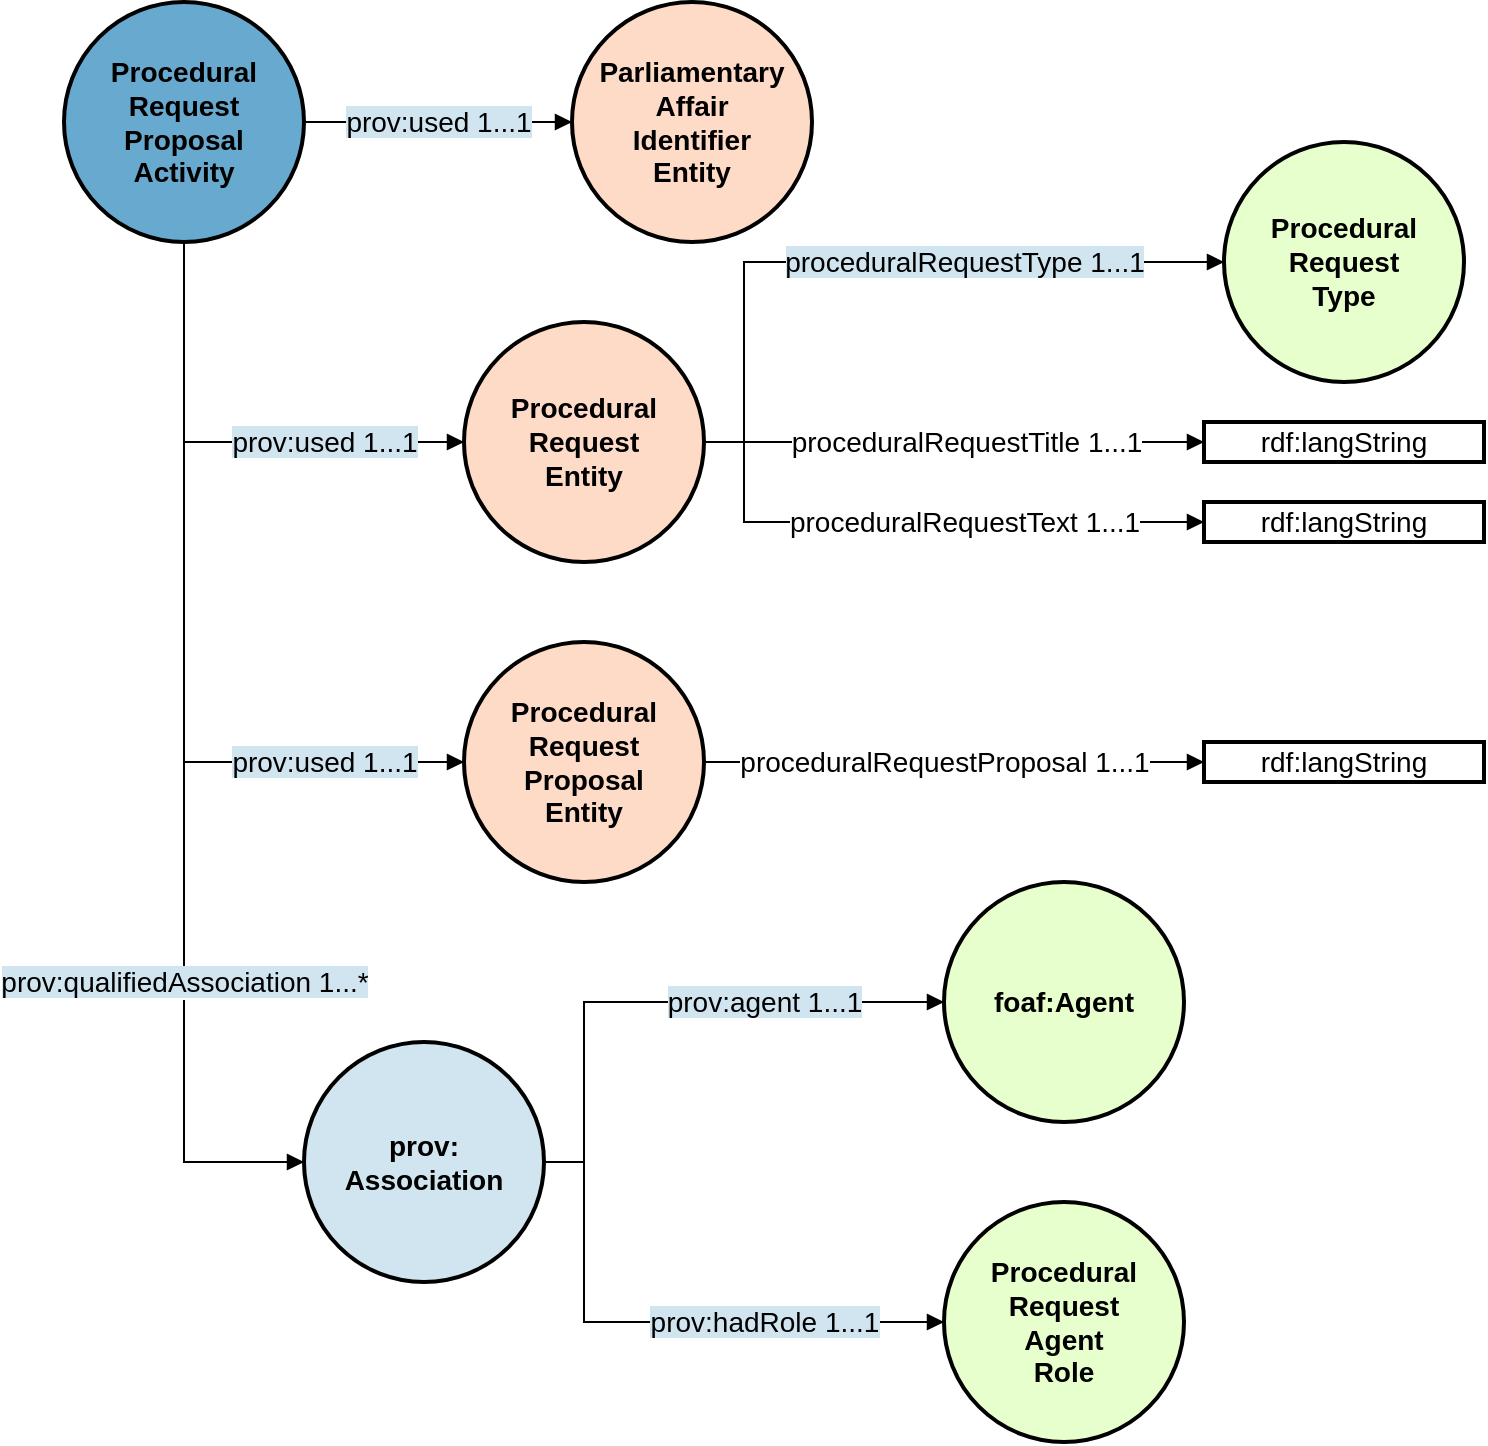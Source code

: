 <mxfile>
    <diagram id="KUzoZ_WBEfeIF54OlFjl" name="Page-1">
        <mxGraphModel dx="1289" dy="659" grid="1" gridSize="10" guides="1" tooltips="1" connect="1" arrows="1" fold="1" page="1" pageScale="1" pageWidth="827" pageHeight="1169" math="0" shadow="0">
            <root>
                <mxCell id="0"/>
                <mxCell id="1" parent="0"/>
                <mxCell id="2" value="&lt;b&gt;Procedural&lt;/b&gt;&lt;div&gt;&lt;b&gt;Request&lt;/b&gt;&lt;/div&gt;&lt;div&gt;&lt;b&gt;Proposal&lt;/b&gt;&lt;/div&gt;&lt;div&gt;&lt;b&gt;Activity&lt;/b&gt;&lt;/div&gt;" style="ellipse;whiteSpace=wrap;html=1;rounded=0;shadow=0;glass=0;comic=0;strokeColor=#000000;strokeWidth=2;fillColor=#67A9CF;gradientColor=none;fontSize=14;fontColor=#000000;align=center;" parent="1" vertex="1">
                    <mxGeometry x="80" y="80" width="120" height="120" as="geometry"/>
                </mxCell>
                <mxCell id="5" value="&lt;b&gt;Parliamentary&lt;/b&gt;&lt;div&gt;&lt;b&gt;Affair&lt;/b&gt;&lt;/div&gt;&lt;div&gt;&lt;b&gt;Identifier&lt;/b&gt;&lt;/div&gt;&lt;div&gt;&lt;b&gt;Entity&lt;/b&gt;&lt;/div&gt;" style="ellipse;whiteSpace=wrap;html=1;rounded=0;shadow=0;glass=0;comic=0;strokeColor=#000000;strokeWidth=2;fillColor=#fddbc7;gradientColor=none;fontSize=14;fontColor=#000000;align=center;" parent="1" vertex="1">
                    <mxGeometry x="334" y="80" width="120" height="120" as="geometry"/>
                </mxCell>
                <mxCell id="6" value="&lt;span style=&quot;background-color: rgb(209, 229, 240);&quot;&gt;&lt;font&gt;prov:used 1...1&lt;/font&gt;&lt;/span&gt;" style="endArrow=block;html=1;strokeColor=#000000;fontSize=14;fontColor=#000000;endFill=1;exitX=1;exitY=0.5;exitDx=0;exitDy=0;entryX=0;entryY=0.5;entryDx=0;entryDy=0;edgeStyle=orthogonalEdgeStyle;rounded=0;curved=0;" parent="1" source="2" target="5" edge="1">
                    <mxGeometry width="50" height="50" relative="1" as="geometry">
                        <mxPoint x="310" y="510" as="sourcePoint"/>
                        <mxPoint x="450" y="510" as="targetPoint"/>
                        <mxPoint as="offset"/>
                    </mxGeometry>
                </mxCell>
                <mxCell id="10" value="&lt;b&gt;Procedural&lt;/b&gt;&lt;div&gt;&lt;b&gt;Request&lt;/b&gt;&lt;/div&gt;&lt;div&gt;&lt;b&gt;Entity&lt;/b&gt;&lt;/div&gt;" style="ellipse;whiteSpace=wrap;html=1;rounded=0;shadow=0;glass=0;comic=0;strokeColor=#000000;strokeWidth=2;fillColor=#fddbc7;gradientColor=none;fontSize=14;fontColor=#000000;align=center;" parent="1" vertex="1">
                    <mxGeometry x="280" y="240" width="120" height="120" as="geometry"/>
                </mxCell>
                <mxCell id="11" value="&lt;b&gt;Procedural&lt;/b&gt;&lt;div&gt;&lt;b&gt;Request&lt;/b&gt;&lt;/div&gt;&lt;div&gt;&lt;b&gt;Proposal&lt;/b&gt;&lt;/div&gt;&lt;div&gt;&lt;b&gt;Entity&lt;/b&gt;&lt;/div&gt;" style="ellipse;whiteSpace=wrap;html=1;rounded=0;shadow=0;glass=0;comic=0;strokeColor=#000000;strokeWidth=2;fillColor=#fddbc7;gradientColor=none;fontSize=14;fontColor=#000000;align=center;" parent="1" vertex="1">
                    <mxGeometry x="280" y="400" width="120" height="120" as="geometry"/>
                </mxCell>
                <mxCell id="13" value="&lt;b&gt;prov:&lt;br&gt;Association&lt;/b&gt;" style="ellipse;whiteSpace=wrap;html=1;rounded=0;shadow=0;glass=0;comic=0;strokeColor=#000000;strokeWidth=2;fillColor=#D1E5F0;gradientColor=none;fontSize=14;fontColor=#000000;align=center;" parent="1" vertex="1">
                    <mxGeometry x="200" y="600" width="120" height="120" as="geometry"/>
                </mxCell>
                <mxCell id="14" value="&lt;b&gt;foaf:Agent&lt;/b&gt;" style="ellipse;whiteSpace=wrap;html=1;rounded=0;shadow=0;glass=0;comic=0;strokeColor=#000000;strokeWidth=2;fillColor=#E6FFCC;gradientColor=none;fontSize=14;fontColor=#000000;align=center;" parent="1" vertex="1">
                    <mxGeometry x="520" y="520" width="120" height="120" as="geometry"/>
                </mxCell>
                <mxCell id="15" value="&lt;b&gt;Procedural&lt;/b&gt;&lt;div&gt;&lt;b&gt;Request&lt;/b&gt;&lt;/div&gt;&lt;div&gt;&lt;b&gt;Agent&lt;/b&gt;&lt;/div&gt;&lt;div&gt;&lt;b&gt;Role&lt;/b&gt;&lt;/div&gt;" style="ellipse;whiteSpace=wrap;html=1;rounded=0;shadow=0;glass=0;comic=0;strokeColor=#000000;strokeWidth=2;fillColor=#E6FFCC;gradientColor=none;fontSize=14;fontColor=#000000;align=center;" parent="1" vertex="1">
                    <mxGeometry x="520" y="680" width="120" height="120" as="geometry"/>
                </mxCell>
                <mxCell id="17" value="&lt;span style=&quot;background-color: rgb(209, 229, 240);&quot;&gt;&lt;font&gt;prov:used 1...1&lt;/font&gt;&lt;/span&gt;" style="endArrow=block;html=1;strokeColor=#000000;fontSize=14;fontColor=#000000;endFill=1;exitX=0.5;exitY=1;exitDx=0;exitDy=0;entryX=0;entryY=0.5;entryDx=0;entryDy=0;edgeStyle=orthogonalEdgeStyle;rounded=0;curved=0;" parent="1" source="2" target="10" edge="1">
                    <mxGeometry x="0.417" width="50" height="50" relative="1" as="geometry">
                        <mxPoint x="150" y="210" as="sourcePoint"/>
                        <mxPoint x="490" y="270" as="targetPoint"/>
                        <mxPoint as="offset"/>
                    </mxGeometry>
                </mxCell>
                <mxCell id="18" value="&lt;span style=&quot;background-color: rgb(209, 229, 240);&quot;&gt;&lt;font&gt;prov:used 1...1&lt;/font&gt;&lt;/span&gt;" style="endArrow=block;html=1;strokeColor=#000000;fontSize=14;fontColor=#000000;endFill=1;exitX=0.5;exitY=1;exitDx=0;exitDy=0;entryX=0;entryY=0.5;entryDx=0;entryDy=0;edgeStyle=orthogonalEdgeStyle;rounded=0;curved=0;" parent="1" source="2" target="11" edge="1">
                    <mxGeometry x="0.65" width="50" height="50" relative="1" as="geometry">
                        <mxPoint x="160" y="220" as="sourcePoint"/>
                        <mxPoint x="500" y="280" as="targetPoint"/>
                        <mxPoint as="offset"/>
                    </mxGeometry>
                </mxCell>
                <mxCell id="19" value="&lt;span style=&quot;background-color: rgb(209, 229, 240);&quot;&gt;&lt;font&gt;prov:qualifiedAssociation 1...*&lt;/font&gt;&lt;/span&gt;" style="endArrow=block;html=1;strokeColor=#000000;fontSize=14;fontColor=#000000;endFill=1;exitX=0.5;exitY=1;exitDx=0;exitDy=0;entryX=0;entryY=0.5;entryDx=0;entryDy=0;edgeStyle=orthogonalEdgeStyle;rounded=0;curved=0;" parent="1" source="2" target="13" edge="1">
                    <mxGeometry x="0.423" width="50" height="50" relative="1" as="geometry">
                        <mxPoint x="150" y="210" as="sourcePoint"/>
                        <mxPoint x="490" y="590" as="targetPoint"/>
                        <mxPoint as="offset"/>
                    </mxGeometry>
                </mxCell>
                <mxCell id="20" value="&lt;span style=&quot;background-color: rgb(209, 229, 240);&quot;&gt;&lt;font&gt;prov:agent 1...1&lt;/font&gt;&lt;/span&gt;" style="endArrow=block;html=1;strokeColor=#000000;fontSize=14;fontColor=#000000;endFill=1;exitX=1;exitY=0.5;exitDx=0;exitDy=0;entryX=0;entryY=0.5;entryDx=0;entryDy=0;edgeStyle=orthogonalEdgeStyle;rounded=0;curved=0;" parent="1" source="13" target="14" edge="1">
                    <mxGeometry x="0.357" width="50" height="50" relative="1" as="geometry">
                        <mxPoint x="160" y="60" as="sourcePoint"/>
                        <mxPoint x="500" y="440" as="targetPoint"/>
                        <mxPoint as="offset"/>
                        <Array as="points">
                            <mxPoint x="340" y="660"/>
                            <mxPoint x="340" y="580"/>
                        </Array>
                    </mxGeometry>
                </mxCell>
                <mxCell id="21" value="&lt;span style=&quot;background-color: rgb(209, 229, 240);&quot;&gt;&lt;font&gt;prov:hadRole 1...1&lt;/font&gt;&lt;/span&gt;" style="endArrow=block;html=1;strokeColor=#000000;fontSize=14;fontColor=#000000;endFill=1;exitX=1;exitY=0.5;exitDx=0;exitDy=0;entryX=0;entryY=0.5;entryDx=0;entryDy=0;edgeStyle=orthogonalEdgeStyle;rounded=0;curved=0;" parent="1" source="13" target="15" edge="1">
                    <mxGeometry x="0.357" width="50" height="50" relative="1" as="geometry">
                        <mxPoint x="330" y="670" as="sourcePoint"/>
                        <mxPoint x="490" y="590" as="targetPoint"/>
                        <mxPoint as="offset"/>
                        <Array as="points">
                            <mxPoint x="340" y="660"/>
                            <mxPoint x="340" y="740"/>
                        </Array>
                    </mxGeometry>
                </mxCell>
                <mxCell id="22" value="proceduralRequestTitle 1...1" style="endArrow=block;html=1;strokeColor=#000000;fontSize=14;fontColor=#000000;endFill=1;exitX=1;exitY=0.5;exitDx=0;exitDy=0;entryX=0;entryY=0.5;entryDx=0;entryDy=0;" edge="1" parent="1" target="23" source="10">
                    <mxGeometry x="0.043" width="50" height="50" relative="1" as="geometry">
                        <mxPoint x="490" y="300" as="sourcePoint"/>
                        <mxPoint x="690" y="300" as="targetPoint"/>
                        <mxPoint as="offset"/>
                    </mxGeometry>
                </mxCell>
                <mxCell id="23" value="rdf:langString" style="whiteSpace=wrap;html=1;rounded=0;shadow=0;glass=0;comic=0;strokeColor=#000000;strokeWidth=2;fillColor=#FFFFFF;gradientColor=none;fontSize=14;fontColor=#000000;align=center;" vertex="1" parent="1">
                    <mxGeometry x="650" y="290" width="140" height="20" as="geometry"/>
                </mxCell>
                <mxCell id="24" value="proceduralRequestText 1...1" style="endArrow=block;html=1;strokeColor=#000000;fontSize=14;fontColor=#000000;endFill=1;entryX=0;entryY=0.5;entryDx=0;entryDy=0;rounded=0;curved=0;" edge="1" parent="1" target="25">
                    <mxGeometry x="0.111" width="50" height="50" relative="1" as="geometry">
                        <mxPoint x="420" y="300" as="sourcePoint"/>
                        <mxPoint x="700" y="330" as="targetPoint"/>
                        <Array as="points">
                            <mxPoint x="420" y="340"/>
                        </Array>
                        <mxPoint as="offset"/>
                    </mxGeometry>
                </mxCell>
                <mxCell id="25" value="rdf:langString" style="whiteSpace=wrap;html=1;rounded=0;shadow=0;glass=0;comic=0;strokeColor=#000000;strokeWidth=2;fillColor=#FFFFFF;gradientColor=none;fontSize=14;fontColor=#000000;align=center;" vertex="1" parent="1">
                    <mxGeometry x="650" y="330" width="140" height="20" as="geometry"/>
                </mxCell>
                <mxCell id="26" value="&lt;b&gt;Procedural&lt;/b&gt;&lt;div&gt;&lt;b&gt;Request&lt;/b&gt;&lt;/div&gt;&lt;div&gt;&lt;b&gt;Type&lt;/b&gt;&lt;/div&gt;" style="ellipse;whiteSpace=wrap;html=1;rounded=0;shadow=0;glass=0;comic=0;strokeColor=#000000;strokeWidth=2;fillColor=#E6FFCC;gradientColor=none;fontSize=14;fontColor=#000000;align=center;" vertex="1" parent="1">
                    <mxGeometry x="660" y="150" width="120" height="120" as="geometry"/>
                </mxCell>
                <mxCell id="27" value="&lt;span style=&quot;background-color: rgb(209, 229, 240);&quot;&gt;&lt;font&gt;proceduralRequestType 1...1&lt;/font&gt;&lt;/span&gt;" style="endArrow=block;html=1;strokeColor=#000000;fontSize=14;fontColor=#000000;endFill=1;exitX=1;exitY=0.5;exitDx=0;exitDy=0;entryX=0;entryY=0.5;entryDx=0;entryDy=0;edgeStyle=orthogonalEdgeStyle;rounded=0;curved=0;" edge="1" parent="1" target="26" source="10">
                    <mxGeometry x="0.257" width="50" height="50" relative="1" as="geometry">
                        <mxPoint x="330" y="670" as="sourcePoint"/>
                        <mxPoint x="510" y="450" as="targetPoint"/>
                        <mxPoint as="offset"/>
                        <Array as="points">
                            <mxPoint x="420" y="300"/>
                            <mxPoint x="420" y="210"/>
                        </Array>
                    </mxGeometry>
                </mxCell>
                <mxCell id="28" value="proceduralRequestProposal 1...1" style="endArrow=block;html=1;strokeColor=#000000;fontSize=14;fontColor=#000000;endFill=1;entryX=0;entryY=0.5;entryDx=0;entryDy=0;exitX=1;exitY=0.5;exitDx=0;exitDy=0;" edge="1" parent="1" target="29" source="11">
                    <mxGeometry x="-0.04" width="50" height="50" relative="1" as="geometry">
                        <mxPoint x="520" y="400" as="sourcePoint"/>
                        <mxPoint x="690" y="460" as="targetPoint"/>
                        <mxPoint as="offset"/>
                    </mxGeometry>
                </mxCell>
                <mxCell id="29" value="rdf:langString" style="whiteSpace=wrap;html=1;rounded=0;shadow=0;glass=0;comic=0;strokeColor=#000000;strokeWidth=2;fillColor=#FFFFFF;gradientColor=none;fontSize=14;fontColor=#000000;align=center;" vertex="1" parent="1">
                    <mxGeometry x="650" y="450" width="140" height="20" as="geometry"/>
                </mxCell>
            </root>
        </mxGraphModel>
    </diagram>
</mxfile>